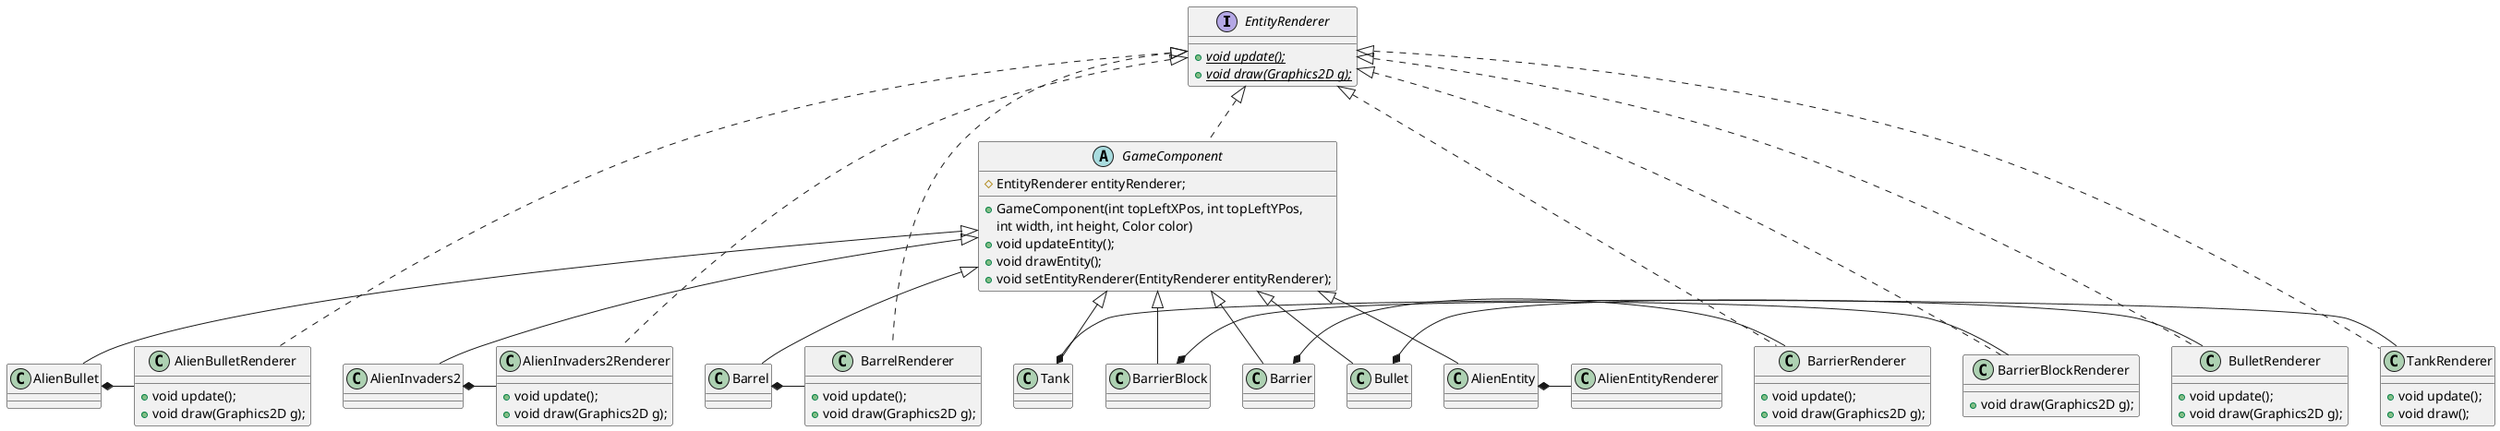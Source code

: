 @startuml
interface EntityRenderer {
    + {static} {abstract} void update();
    + {static} {abstract} void draw(Graphics2D g);
}
class AlienBulletRenderer implements EntityRenderer {
    + void update();
    + void draw(Graphics2D g);
}
class AlienInvaders2Renderer implements EntityRenderer {
    + void update();
    + void draw(Graphics2D g);
}
class BarrelRenderer implements EntityRenderer {
    + void update();
    + void draw(Graphics2D g);
}
class BarrierRenderer implements EntityRenderer {
    + void update();
    + void draw(Graphics2D g);
}
class BarrierBlockRenderer implements EntityRenderer {
    + void draw(Graphics2D g);
}
class BulletRenderer implements EntityRenderer {
    + void update();
    + void draw(Graphics2D g);
}
class TankRenderer implements EntityRenderer {
    + void update();
    + void draw();
}

AlienBullet *- AlienBulletRenderer
AlienEntity *- AlienEntityRenderer
AlienInvaders2 *- AlienInvaders2Renderer
Barrel *- BarrelRenderer
Barrier *- BarrierRenderer
BarrierBlock *- BarrierBlockRenderer
Bullet *- BulletRenderer
Tank *- TankRenderer

abstract class GameComponent implements EntityRenderer {
    # EntityRenderer entityRenderer;
    + GameComponent(int topLeftXPos, int topLeftYPos,
                    int width, int height, Color color)
    + void updateEntity();
    + void drawEntity();
    + void setEntityRenderer(EntityRenderer entityRenderer);
}
class AlienBullet extends GameComponent {
}
class AlienEntity extends GameComponent {
 }
class AlienInvaders2 extends GameComponent {
}
class Barrel extends GameComponent {
}
class Barrier extends GameComponent {
}
class BarrierBlock extends GameComponent {
}
class Bullet extends GameComponent {
}
class Tank extends GameComponent {
}


@enduml